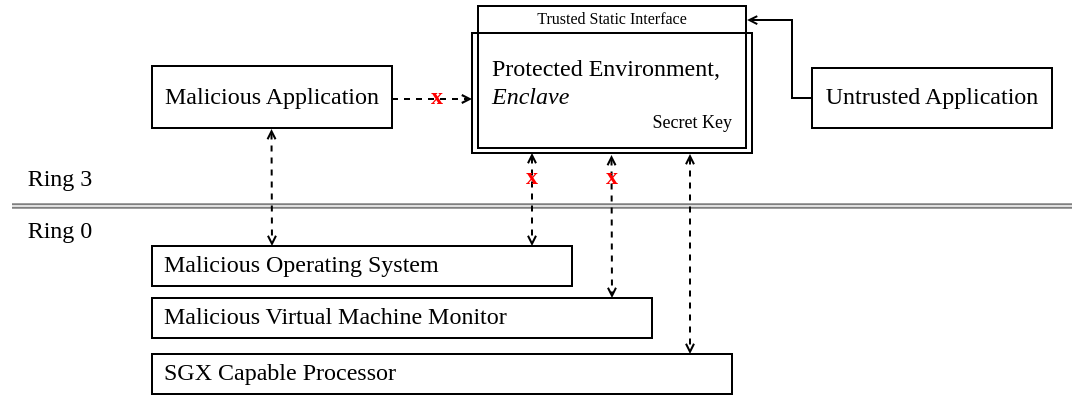 <mxfile version="13.1.14" type="device"><diagram id="CB_PTwrTxFPuZmbTpDhV" name="Page-1"><mxGraphModel dx="404" dy="239" grid="1" gridSize="10" guides="1" tooltips="1" connect="1" arrows="1" fold="1" page="1" pageScale="1" pageWidth="827" pageHeight="1169" math="0" shadow="0" extFonts="Montserrat^https://fonts.googleapis.com/css?family=Montserrat|Libertine^proxy?url=http%3A%2F%2Flinuxlibertine.sourceforge.net%2Ffonts%2FLinLibertine_R.woff"><root><mxCell id="0"/><mxCell id="1" parent="0"/><mxCell id="x77QbJnYUa2cihMi8btT-1" value="Ring 3" style="text;html=1;strokeColor=none;fillColor=none;align=center;verticalAlign=middle;whiteSpace=wrap;rounded=0;fontFamily=Libertine;FType=w;fontSize=12;" vertex="1" parent="1"><mxGeometry x="114" y="421" width="60" height="10" as="geometry"/></mxCell><mxCell id="x77QbJnYUa2cihMi8btT-2" value="" style="shape=link;html=1;fontFamily=Libertine;fontSize=36;textOpacity=10;fontColor=#B3B3B3;width=1.724;opacity=50;" edge="1" parent="1"><mxGeometry width="50" height="50" relative="1" as="geometry"><mxPoint x="120" y="440" as="sourcePoint"/><mxPoint x="650" y="440" as="targetPoint"/></mxGeometry></mxCell><mxCell id="x77QbJnYUa2cihMi8btT-3" value="&lt;div style=&quot;font-size: 12px;&quot;&gt;Ring 0&lt;/div&gt;" style="text;html=1;strokeColor=none;fillColor=none;align=center;verticalAlign=middle;whiteSpace=wrap;rounded=0;fontFamily=Libertine;FType=w;fontSize=12;spacingBottom=2;" vertex="1" parent="1"><mxGeometry x="114" y="448" width="60" height="10" as="geometry"/></mxCell><mxCell id="x77QbJnYUa2cihMi8btT-4" value="Malicious Application" style="rounded=0;whiteSpace=wrap;html=1;fontFamily=Libertine;fontSize=12;fontColor=#000000;spacingBottom=2;" vertex="1" parent="1"><mxGeometry x="190" y="370" width="120" height="31" as="geometry"/></mxCell><mxCell id="x77QbJnYUa2cihMi8btT-5" value="Malicious Operating System" style="rounded=0;whiteSpace=wrap;html=1;fontFamily=Libertine;fontSize=12;fontColor=#000000;spacing=2;spacingTop=0;spacingBottom=2;align=left;spacingLeft=4;" vertex="1" parent="1"><mxGeometry x="190" y="460" width="210" height="20" as="geometry"/></mxCell><mxCell id="x77QbJnYUa2cihMi8btT-6" value="Malicious Virtual Machine Monitor" style="rounded=0;whiteSpace=wrap;html=1;fontFamily=Libertine;fontSize=12;fontColor=#000000;spacing=2;spacingTop=0;spacingBottom=2;align=left;spacingLeft=4;" vertex="1" parent="1"><mxGeometry x="190" y="486" width="250" height="20" as="geometry"/></mxCell><mxCell id="x77QbJnYUa2cihMi8btT-7" value="SGX Capable Processor" style="rounded=0;whiteSpace=wrap;html=1;fontFamily=Libertine;fontSize=12;fontColor=#000000;spacing=2;spacingTop=0;spacingBottom=2;align=left;spacingLeft=4;" vertex="1" parent="1"><mxGeometry x="190" y="514" width="290" height="20" as="geometry"/></mxCell><mxCell id="x77QbJnYUa2cihMi8btT-9" value="&lt;div&gt;Protected Environment, &lt;i&gt;Enclave&lt;/i&gt;&lt;/div&gt;&lt;div style=&quot;font-size: 9px&quot; align=&quot;right&quot;&gt;Secret Key&lt;i&gt;&lt;br&gt;&lt;/i&gt;&lt;/div&gt;" style="rounded=0;whiteSpace=wrap;html=1;fontFamily=Libertine;fontSize=12;fontColor=#000000;align=left;spacingLeft=8;spacingBottom=2;spacingRight=10;" vertex="1" parent="1"><mxGeometry x="350" y="353.5" width="140" height="60" as="geometry"/></mxCell><mxCell id="x77QbJnYUa2cihMi8btT-11" value="&lt;font style=&quot;font-size: 8px&quot;&gt;Trusted Static Interface&lt;br&gt;&lt;/font&gt;" style="rounded=0;whiteSpace=wrap;html=1;fontFamily=Libertine;fontSize=12;fontColor=#000000;align=center;fillColor=none;spacingBottom=62;spacingRight=0;" vertex="1" parent="1"><mxGeometry x="353" y="340" width="134" height="71" as="geometry"/></mxCell><mxCell id="x77QbJnYUa2cihMi8btT-12" value="Untrusted Application" style="rounded=0;whiteSpace=wrap;html=1;fillColor=none;fontFamily=Libertine;fontSize=12;fontColor=#000000;align=center;spacingBottom=2;" vertex="1" parent="1"><mxGeometry x="520" y="371" width="120" height="30" as="geometry"/></mxCell><mxCell id="x77QbJnYUa2cihMi8btT-13" value="" style="endArrow=open;html=1;fontFamily=Libertine;fontSize=12;fontColor=#000000;exitX=0;exitY=0.5;exitDx=0;exitDy=0;entryX=1.004;entryY=0.099;entryDx=0;entryDy=0;endSize=3;strokeColor=#000000;endFill=0;rounded=0;strokeWidth=1;entryPerimeter=0;" edge="1" parent="1" source="x77QbJnYUa2cihMi8btT-12" target="x77QbJnYUa2cihMi8btT-11"><mxGeometry width="50" height="50" relative="1" as="geometry"><mxPoint x="400" y="440" as="sourcePoint"/><mxPoint x="450" y="390" as="targetPoint"/><Array as="points"><mxPoint x="510" y="386"/><mxPoint x="510" y="347"/></Array></mxGeometry></mxCell><mxCell id="x77QbJnYUa2cihMi8btT-14" value="" style="endArrow=open;startArrow=open;html=1;strokeColor=#000000;fontFamily=Libertine;fontSize=12;fontColor=#000000;endSize=3;startSize=3;dashed=1;startFill=0;endFill=0;" edge="1" parent="1"><mxGeometry width="50" height="50" relative="1" as="geometry"><mxPoint x="459" y="414" as="sourcePoint"/><mxPoint x="459" y="514" as="targetPoint"/></mxGeometry></mxCell><mxCell id="x77QbJnYUa2cihMi8btT-15" value="" style="endArrow=open;startArrow=open;html=1;strokeColor=#000000;fontFamily=Libertine;fontSize=12;fontColor=#000000;endSize=3;startSize=3;dashed=1;startFill=0;endFill=0;" edge="1" parent="1"><mxGeometry width="50" height="50" relative="1" as="geometry"><mxPoint x="419.75" y="414.5" as="sourcePoint"/><mxPoint x="420" y="486" as="targetPoint"/></mxGeometry></mxCell><mxCell id="x77QbJnYUa2cihMi8btT-16" value="" style="endArrow=open;startArrow=open;html=1;strokeColor=#000000;fontFamily=Libertine;fontSize=12;fontColor=#000000;endSize=3;startSize=3;dashed=1;startFill=0;endFill=0;" edge="1" parent="1"><mxGeometry width="50" height="50" relative="1" as="geometry"><mxPoint x="380" y="413.5" as="sourcePoint"/><mxPoint x="380" y="460" as="targetPoint"/></mxGeometry></mxCell><mxCell id="x77QbJnYUa2cihMi8btT-17" value="" style="endArrow=open;startArrow=open;html=1;strokeColor=#000000;fontFamily=Libertine;fontSize=12;fontColor=#000000;endSize=3;startSize=3;dashed=1;startFill=0;endFill=0;" edge="1" parent="1"><mxGeometry width="50" height="50" relative="1" as="geometry"><mxPoint x="249.75" y="401.5" as="sourcePoint"/><mxPoint x="250" y="460" as="targetPoint"/></mxGeometry></mxCell><mxCell id="x77QbJnYUa2cihMi8btT-18" value="" style="endArrow=open;startArrow=none;html=1;strokeColor=#000000;fontFamily=Libertine;fontSize=12;fontColor=#000000;endSize=3;startSize=3;dashed=1;startFill=0;endFill=0;" edge="1" parent="1"><mxGeometry width="50" height="50" relative="1" as="geometry"><mxPoint x="310" y="386.5" as="sourcePoint"/><mxPoint x="350" y="386.5" as="targetPoint"/></mxGeometry></mxCell><mxCell id="x77QbJnYUa2cihMi8btT-23" value="x" style="text;html=1;strokeColor=none;fillColor=none;align=center;verticalAlign=middle;whiteSpace=wrap;rounded=0;fontFamily=Montserrat;fontSize=12;fontColor=#FF0000;fontStyle=1" vertex="1" parent="1"><mxGeometry x="375" y="420" width="10" height="9" as="geometry"/></mxCell><mxCell id="x77QbJnYUa2cihMi8btT-25" value="x" style="text;html=1;strokeColor=none;fillColor=none;align=center;verticalAlign=middle;whiteSpace=wrap;rounded=0;fontFamily=Montserrat;fontSize=12;fontColor=#FF0000;fontStyle=1;spacingBottom=0;" vertex="1" parent="1"><mxGeometry x="328.5" y="380.25" width="7" height="9.5" as="geometry"/></mxCell><mxCell id="x77QbJnYUa2cihMi8btT-28" value="x" style="text;html=1;strokeColor=none;fillColor=none;align=center;verticalAlign=middle;whiteSpace=wrap;rounded=0;fontFamily=Montserrat;fontSize=12;fontColor=#FF0000;fontStyle=1" vertex="1" parent="1"><mxGeometry x="415" y="420" width="10" height="9" as="geometry"/></mxCell></root></mxGraphModel></diagram></mxfile>